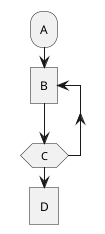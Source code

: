 {
  "sha1": "lq1aaqkcpp8cqb4r1hyurebtnh0nupf",
  "insertion": {
    "when": "2024-06-03T18:59:34.385Z",
    "url": "https://forum.plantuml.net/10676/repeat-plus-colour",
    "user": "plantuml@gmail.com"
  }
}
@startuml
:A;
repeat:B;<<task>>
repeat while (C)
:D;<<task>>
@enduml

